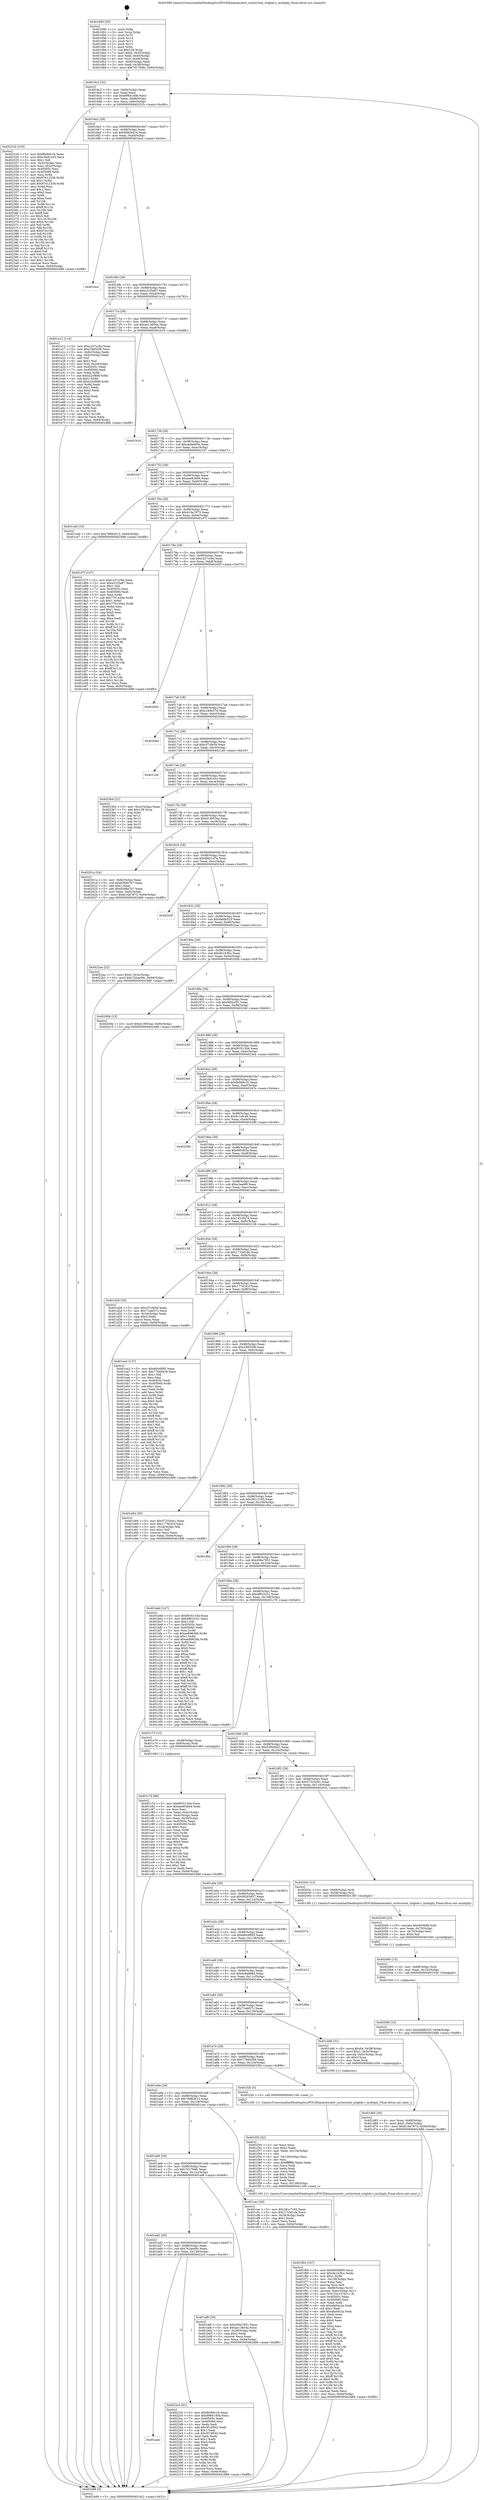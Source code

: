 digraph "0x401690" {
  label = "0x401690 (/mnt/c/Users/mathe/Desktop/tcc/POCII/binaries/extr_curlsrctool_urlglob.c_multiply_Final-ollvm.out::main(0))"
  labelloc = "t"
  node[shape=record]

  Entry [label="",width=0.3,height=0.3,shape=circle,fillcolor=black,style=filled]
  "0x4016c2" [label="{
     0x4016c2 [32]\l
     | [instrs]\l
     &nbsp;&nbsp;0x4016c2 \<+6\>: mov -0x94(%rbp),%eax\l
     &nbsp;&nbsp;0x4016c8 \<+2\>: mov %eax,%ecx\l
     &nbsp;&nbsp;0x4016ca \<+6\>: sub $0x8984140b,%ecx\l
     &nbsp;&nbsp;0x4016d0 \<+6\>: mov %eax,-0x98(%rbp)\l
     &nbsp;&nbsp;0x4016d6 \<+6\>: mov %ecx,-0x9c(%rbp)\l
     &nbsp;&nbsp;0x4016dc \<+6\>: je 000000000040231b \<main+0xc8b\>\l
  }"]
  "0x40231b" [label="{
     0x40231b [153]\l
     | [instrs]\l
     &nbsp;&nbsp;0x40231b \<+5\>: mov $0xfb069c16,%eax\l
     &nbsp;&nbsp;0x402320 \<+5\>: mov $0xc5b91e33,%ecx\l
     &nbsp;&nbsp;0x402325 \<+2\>: mov $0x1,%dl\l
     &nbsp;&nbsp;0x402327 \<+3\>: mov -0x3c(%rbp),%esi\l
     &nbsp;&nbsp;0x40232a \<+3\>: mov %esi,-0x2c(%rbp)\l
     &nbsp;&nbsp;0x40232d \<+7\>: mov 0x40505c,%esi\l
     &nbsp;&nbsp;0x402334 \<+7\>: mov 0x405060,%edi\l
     &nbsp;&nbsp;0x40233b \<+3\>: mov %esi,%r8d\l
     &nbsp;&nbsp;0x40233e \<+7\>: sub $0x97412338,%r8d\l
     &nbsp;&nbsp;0x402345 \<+4\>: sub $0x1,%r8d\l
     &nbsp;&nbsp;0x402349 \<+7\>: add $0x97412338,%r8d\l
     &nbsp;&nbsp;0x402350 \<+4\>: imul %r8d,%esi\l
     &nbsp;&nbsp;0x402354 \<+3\>: and $0x1,%esi\l
     &nbsp;&nbsp;0x402357 \<+3\>: cmp $0x0,%esi\l
     &nbsp;&nbsp;0x40235a \<+4\>: sete %r9b\l
     &nbsp;&nbsp;0x40235e \<+3\>: cmp $0xa,%edi\l
     &nbsp;&nbsp;0x402361 \<+4\>: setl %r10b\l
     &nbsp;&nbsp;0x402365 \<+3\>: mov %r9b,%r11b\l
     &nbsp;&nbsp;0x402368 \<+4\>: xor $0xff,%r11b\l
     &nbsp;&nbsp;0x40236c \<+3\>: mov %r10b,%bl\l
     &nbsp;&nbsp;0x40236f \<+3\>: xor $0xff,%bl\l
     &nbsp;&nbsp;0x402372 \<+3\>: xor $0x0,%dl\l
     &nbsp;&nbsp;0x402375 \<+3\>: mov %r11b,%r14b\l
     &nbsp;&nbsp;0x402378 \<+4\>: and $0x0,%r14b\l
     &nbsp;&nbsp;0x40237c \<+3\>: and %dl,%r9b\l
     &nbsp;&nbsp;0x40237f \<+3\>: mov %bl,%r15b\l
     &nbsp;&nbsp;0x402382 \<+4\>: and $0x0,%r15b\l
     &nbsp;&nbsp;0x402386 \<+3\>: and %dl,%r10b\l
     &nbsp;&nbsp;0x402389 \<+3\>: or %r9b,%r14b\l
     &nbsp;&nbsp;0x40238c \<+3\>: or %r10b,%r15b\l
     &nbsp;&nbsp;0x40238f \<+3\>: xor %r15b,%r14b\l
     &nbsp;&nbsp;0x402392 \<+3\>: or %bl,%r11b\l
     &nbsp;&nbsp;0x402395 \<+4\>: xor $0xff,%r11b\l
     &nbsp;&nbsp;0x402399 \<+3\>: or $0x0,%dl\l
     &nbsp;&nbsp;0x40239c \<+3\>: and %dl,%r11b\l
     &nbsp;&nbsp;0x40239f \<+3\>: or %r11b,%r14b\l
     &nbsp;&nbsp;0x4023a2 \<+4\>: test $0x1,%r14b\l
     &nbsp;&nbsp;0x4023a6 \<+3\>: cmovne %ecx,%eax\l
     &nbsp;&nbsp;0x4023a9 \<+6\>: mov %eax,-0x94(%rbp)\l
     &nbsp;&nbsp;0x4023af \<+5\>: jmp 0000000000402488 \<main+0xdf8\>\l
  }"]
  "0x4016e2" [label="{
     0x4016e2 [28]\l
     | [instrs]\l
     &nbsp;&nbsp;0x4016e2 \<+5\>: jmp 00000000004016e7 \<main+0x57\>\l
     &nbsp;&nbsp;0x4016e7 \<+6\>: mov -0x98(%rbp),%eax\l
     &nbsp;&nbsp;0x4016ed \<+5\>: sub $0x9d92ed14,%eax\l
     &nbsp;&nbsp;0x4016f2 \<+6\>: mov %eax,-0xa0(%rbp)\l
     &nbsp;&nbsp;0x4016f8 \<+6\>: je 0000000000401bce \<main+0x53e\>\l
  }"]
  Exit [label="",width=0.3,height=0.3,shape=circle,fillcolor=black,style=filled,peripheries=2]
  "0x401bce" [label="{
     0x401bce\l
  }", style=dashed]
  "0x4016fe" [label="{
     0x4016fe [28]\l
     | [instrs]\l
     &nbsp;&nbsp;0x4016fe \<+5\>: jmp 0000000000401703 \<main+0x73\>\l
     &nbsp;&nbsp;0x401703 \<+6\>: mov -0x98(%rbp),%eax\l
     &nbsp;&nbsp;0x401709 \<+5\>: sub $0xa31f3a87,%eax\l
     &nbsp;&nbsp;0x40170e \<+6\>: mov %eax,-0xa4(%rbp)\l
     &nbsp;&nbsp;0x401714 \<+6\>: je 0000000000401e12 \<main+0x782\>\l
  }"]
  "0x401aee" [label="{
     0x401aee\l
  }", style=dashed]
  "0x401e12" [label="{
     0x401e12 [114]\l
     | [instrs]\l
     &nbsp;&nbsp;0x401e12 \<+5\>: mov $0xc227cc9a,%eax\l
     &nbsp;&nbsp;0x401e17 \<+5\>: mov $0x23bf32f6,%ecx\l
     &nbsp;&nbsp;0x401e1c \<+3\>: mov -0x6c(%rbp),%edx\l
     &nbsp;&nbsp;0x401e1f \<+3\>: cmp -0x5c(%rbp),%edx\l
     &nbsp;&nbsp;0x401e22 \<+4\>: setl %sil\l
     &nbsp;&nbsp;0x401e26 \<+4\>: and $0x1,%sil\l
     &nbsp;&nbsp;0x401e2a \<+4\>: mov %sil,-0x2d(%rbp)\l
     &nbsp;&nbsp;0x401e2e \<+7\>: mov 0x40505c,%edx\l
     &nbsp;&nbsp;0x401e35 \<+7\>: mov 0x405060,%edi\l
     &nbsp;&nbsp;0x401e3c \<+3\>: mov %edx,%r8d\l
     &nbsp;&nbsp;0x401e3f \<+7\>: sub $0xe22cf68f,%r8d\l
     &nbsp;&nbsp;0x401e46 \<+4\>: sub $0x1,%r8d\l
     &nbsp;&nbsp;0x401e4a \<+7\>: add $0xe22cf68f,%r8d\l
     &nbsp;&nbsp;0x401e51 \<+4\>: imul %r8d,%edx\l
     &nbsp;&nbsp;0x401e55 \<+3\>: and $0x1,%edx\l
     &nbsp;&nbsp;0x401e58 \<+3\>: cmp $0x0,%edx\l
     &nbsp;&nbsp;0x401e5b \<+4\>: sete %sil\l
     &nbsp;&nbsp;0x401e5f \<+3\>: cmp $0xa,%edi\l
     &nbsp;&nbsp;0x401e62 \<+4\>: setl %r9b\l
     &nbsp;&nbsp;0x401e66 \<+3\>: mov %sil,%r10b\l
     &nbsp;&nbsp;0x401e69 \<+3\>: and %r9b,%r10b\l
     &nbsp;&nbsp;0x401e6c \<+3\>: xor %r9b,%sil\l
     &nbsp;&nbsp;0x401e6f \<+3\>: or %sil,%r10b\l
     &nbsp;&nbsp;0x401e72 \<+4\>: test $0x1,%r10b\l
     &nbsp;&nbsp;0x401e76 \<+3\>: cmovne %ecx,%eax\l
     &nbsp;&nbsp;0x401e79 \<+6\>: mov %eax,-0x94(%rbp)\l
     &nbsp;&nbsp;0x401e7f \<+5\>: jmp 0000000000402488 \<main+0xdf8\>\l
  }"]
  "0x40171a" [label="{
     0x40171a [28]\l
     | [instrs]\l
     &nbsp;&nbsp;0x40171a \<+5\>: jmp 000000000040171f \<main+0x8f\>\l
     &nbsp;&nbsp;0x40171f \<+6\>: mov -0x98(%rbp),%eax\l
     &nbsp;&nbsp;0x401725 \<+5\>: sub $0xae13854a,%eax\l
     &nbsp;&nbsp;0x40172a \<+6\>: mov %eax,-0xa8(%rbp)\l
     &nbsp;&nbsp;0x401730 \<+6\>: je 0000000000401b16 \<main+0x486\>\l
  }"]
  "0x4022c0" [label="{
     0x4022c0 [91]\l
     | [instrs]\l
     &nbsp;&nbsp;0x4022c0 \<+5\>: mov $0xfb069c16,%eax\l
     &nbsp;&nbsp;0x4022c5 \<+5\>: mov $0x8984140b,%ecx\l
     &nbsp;&nbsp;0x4022ca \<+7\>: mov 0x40505c,%edx\l
     &nbsp;&nbsp;0x4022d1 \<+7\>: mov 0x405060,%esi\l
     &nbsp;&nbsp;0x4022d8 \<+2\>: mov %edx,%edi\l
     &nbsp;&nbsp;0x4022da \<+6\>: add $0x3f14f542,%edi\l
     &nbsp;&nbsp;0x4022e0 \<+3\>: sub $0x1,%edi\l
     &nbsp;&nbsp;0x4022e3 \<+6\>: sub $0x3f14f542,%edi\l
     &nbsp;&nbsp;0x4022e9 \<+3\>: imul %edi,%edx\l
     &nbsp;&nbsp;0x4022ec \<+3\>: and $0x1,%edx\l
     &nbsp;&nbsp;0x4022ef \<+3\>: cmp $0x0,%edx\l
     &nbsp;&nbsp;0x4022f2 \<+4\>: sete %r8b\l
     &nbsp;&nbsp;0x4022f6 \<+3\>: cmp $0xa,%esi\l
     &nbsp;&nbsp;0x4022f9 \<+4\>: setl %r9b\l
     &nbsp;&nbsp;0x4022fd \<+3\>: mov %r8b,%r10b\l
     &nbsp;&nbsp;0x402300 \<+3\>: and %r9b,%r10b\l
     &nbsp;&nbsp;0x402303 \<+3\>: xor %r9b,%r8b\l
     &nbsp;&nbsp;0x402306 \<+3\>: or %r8b,%r10b\l
     &nbsp;&nbsp;0x402309 \<+4\>: test $0x1,%r10b\l
     &nbsp;&nbsp;0x40230d \<+3\>: cmovne %ecx,%eax\l
     &nbsp;&nbsp;0x402310 \<+6\>: mov %eax,-0x94(%rbp)\l
     &nbsp;&nbsp;0x402316 \<+5\>: jmp 0000000000402488 \<main+0xdf8\>\l
  }"]
  "0x401b16" [label="{
     0x401b16\l
  }", style=dashed]
  "0x401736" [label="{
     0x401736 [28]\l
     | [instrs]\l
     &nbsp;&nbsp;0x401736 \<+5\>: jmp 000000000040173b \<main+0xab\>\l
     &nbsp;&nbsp;0x40173b \<+6\>: mov -0x98(%rbp),%eax\l
     &nbsp;&nbsp;0x401741 \<+5\>: sub $0xae4ee95e,%eax\l
     &nbsp;&nbsp;0x401746 \<+6\>: mov %eax,-0xac(%rbp)\l
     &nbsp;&nbsp;0x40174c \<+6\>: je 00000000004021b7 \<main+0xb27\>\l
  }"]
  "0x40206f" [label="{
     0x40206f [15]\l
     | [instrs]\l
     &nbsp;&nbsp;0x40206f \<+10\>: movl $0xdafdb525,-0x94(%rbp)\l
     &nbsp;&nbsp;0x402079 \<+5\>: jmp 0000000000402488 \<main+0xdf8\>\l
  }"]
  "0x4021b7" [label="{
     0x4021b7\l
  }", style=dashed]
  "0x401752" [label="{
     0x401752 [28]\l
     | [instrs]\l
     &nbsp;&nbsp;0x401752 \<+5\>: jmp 0000000000401757 \<main+0xc7\>\l
     &nbsp;&nbsp;0x401757 \<+6\>: mov -0x98(%rbp),%eax\l
     &nbsp;&nbsp;0x40175d \<+5\>: sub $0xaee63b94,%eax\l
     &nbsp;&nbsp;0x401762 \<+6\>: mov %eax,-0xb0(%rbp)\l
     &nbsp;&nbsp;0x401768 \<+6\>: je 0000000000401cdd \<main+0x64d\>\l
  }"]
  "0x402060" [label="{
     0x402060 [15]\l
     | [instrs]\l
     &nbsp;&nbsp;0x402060 \<+4\>: mov -0x68(%rbp),%rdi\l
     &nbsp;&nbsp;0x402064 \<+6\>: mov %eax,-0x13c(%rbp)\l
     &nbsp;&nbsp;0x40206a \<+5\>: call 0000000000401030 \<free@plt\>\l
     | [calls]\l
     &nbsp;&nbsp;0x401030 \{1\} (unknown)\l
  }"]
  "0x401cdd" [label="{
     0x401cdd [15]\l
     | [instrs]\l
     &nbsp;&nbsp;0x401cdd \<+10\>: movl $0x78982613,-0x94(%rbp)\l
     &nbsp;&nbsp;0x401ce7 \<+5\>: jmp 0000000000402488 \<main+0xdf8\>\l
  }"]
  "0x40176e" [label="{
     0x40176e [28]\l
     | [instrs]\l
     &nbsp;&nbsp;0x40176e \<+5\>: jmp 0000000000401773 \<main+0xe3\>\l
     &nbsp;&nbsp;0x401773 \<+6\>: mov -0x98(%rbp),%eax\l
     &nbsp;&nbsp;0x401779 \<+5\>: sub $0xb16a7873,%eax\l
     &nbsp;&nbsp;0x40177e \<+6\>: mov %eax,-0xb4(%rbp)\l
     &nbsp;&nbsp;0x401784 \<+6\>: je 0000000000401d7f \<main+0x6ef\>\l
  }"]
  "0x402049" [label="{
     0x402049 [23]\l
     | [instrs]\l
     &nbsp;&nbsp;0x402049 \<+10\>: movabs $0x4030d6,%rdi\l
     &nbsp;&nbsp;0x402053 \<+3\>: mov %eax,-0x70(%rbp)\l
     &nbsp;&nbsp;0x402056 \<+3\>: mov -0x70(%rbp),%esi\l
     &nbsp;&nbsp;0x402059 \<+2\>: mov $0x0,%al\l
     &nbsp;&nbsp;0x40205b \<+5\>: call 0000000000401040 \<printf@plt\>\l
     | [calls]\l
     &nbsp;&nbsp;0x401040 \{1\} (unknown)\l
  }"]
  "0x401d7f" [label="{
     0x401d7f [147]\l
     | [instrs]\l
     &nbsp;&nbsp;0x401d7f \<+5\>: mov $0xc227cc9a,%eax\l
     &nbsp;&nbsp;0x401d84 \<+5\>: mov $0xa31f3a87,%ecx\l
     &nbsp;&nbsp;0x401d89 \<+2\>: mov $0x1,%dl\l
     &nbsp;&nbsp;0x401d8b \<+7\>: mov 0x40505c,%esi\l
     &nbsp;&nbsp;0x401d92 \<+7\>: mov 0x405060,%edi\l
     &nbsp;&nbsp;0x401d99 \<+3\>: mov %esi,%r8d\l
     &nbsp;&nbsp;0x401d9c \<+7\>: sub $0x770143e4,%r8d\l
     &nbsp;&nbsp;0x401da3 \<+4\>: sub $0x1,%r8d\l
     &nbsp;&nbsp;0x401da7 \<+7\>: add $0x770143e4,%r8d\l
     &nbsp;&nbsp;0x401dae \<+4\>: imul %r8d,%esi\l
     &nbsp;&nbsp;0x401db2 \<+3\>: and $0x1,%esi\l
     &nbsp;&nbsp;0x401db5 \<+3\>: cmp $0x0,%esi\l
     &nbsp;&nbsp;0x401db8 \<+4\>: sete %r9b\l
     &nbsp;&nbsp;0x401dbc \<+3\>: cmp $0xa,%edi\l
     &nbsp;&nbsp;0x401dbf \<+4\>: setl %r10b\l
     &nbsp;&nbsp;0x401dc3 \<+3\>: mov %r9b,%r11b\l
     &nbsp;&nbsp;0x401dc6 \<+4\>: xor $0xff,%r11b\l
     &nbsp;&nbsp;0x401dca \<+3\>: mov %r10b,%bl\l
     &nbsp;&nbsp;0x401dcd \<+3\>: xor $0xff,%bl\l
     &nbsp;&nbsp;0x401dd0 \<+3\>: xor $0x0,%dl\l
     &nbsp;&nbsp;0x401dd3 \<+3\>: mov %r11b,%r14b\l
     &nbsp;&nbsp;0x401dd6 \<+4\>: and $0x0,%r14b\l
     &nbsp;&nbsp;0x401dda \<+3\>: and %dl,%r9b\l
     &nbsp;&nbsp;0x401ddd \<+3\>: mov %bl,%r15b\l
     &nbsp;&nbsp;0x401de0 \<+4\>: and $0x0,%r15b\l
     &nbsp;&nbsp;0x401de4 \<+3\>: and %dl,%r10b\l
     &nbsp;&nbsp;0x401de7 \<+3\>: or %r9b,%r14b\l
     &nbsp;&nbsp;0x401dea \<+3\>: or %r10b,%r15b\l
     &nbsp;&nbsp;0x401ded \<+3\>: xor %r15b,%r14b\l
     &nbsp;&nbsp;0x401df0 \<+3\>: or %bl,%r11b\l
     &nbsp;&nbsp;0x401df3 \<+4\>: xor $0xff,%r11b\l
     &nbsp;&nbsp;0x401df7 \<+3\>: or $0x0,%dl\l
     &nbsp;&nbsp;0x401dfa \<+3\>: and %dl,%r11b\l
     &nbsp;&nbsp;0x401dfd \<+3\>: or %r11b,%r14b\l
     &nbsp;&nbsp;0x401e00 \<+4\>: test $0x1,%r14b\l
     &nbsp;&nbsp;0x401e04 \<+3\>: cmovne %ecx,%eax\l
     &nbsp;&nbsp;0x401e07 \<+6\>: mov %eax,-0x94(%rbp)\l
     &nbsp;&nbsp;0x401e0d \<+5\>: jmp 0000000000402488 \<main+0xdf8\>\l
  }"]
  "0x40178a" [label="{
     0x40178a [28]\l
     | [instrs]\l
     &nbsp;&nbsp;0x40178a \<+5\>: jmp 000000000040178f \<main+0xff\>\l
     &nbsp;&nbsp;0x40178f \<+6\>: mov -0x98(%rbp),%eax\l
     &nbsp;&nbsp;0x401795 \<+5\>: sub $0xc227cc9a,%eax\l
     &nbsp;&nbsp;0x40179a \<+6\>: mov %eax,-0xb8(%rbp)\l
     &nbsp;&nbsp;0x4017a0 \<+6\>: je 0000000000402403 \<main+0xd73\>\l
  }"]
  "0x401f64" [label="{
     0x401f64 [167]\l
     | [instrs]\l
     &nbsp;&nbsp;0x401f64 \<+5\>: mov $0x6604f0f3,%ecx\l
     &nbsp;&nbsp;0x401f69 \<+5\>: mov $0xdb143fcc,%edx\l
     &nbsp;&nbsp;0x401f6e \<+3\>: mov $0x1,%r8b\l
     &nbsp;&nbsp;0x401f71 \<+6\>: mov -0x138(%rbp),%esi\l
     &nbsp;&nbsp;0x401f77 \<+3\>: imul %eax,%esi\l
     &nbsp;&nbsp;0x401f7a \<+3\>: movslq %esi,%r9\l
     &nbsp;&nbsp;0x401f7d \<+4\>: mov -0x68(%rbp),%r10\l
     &nbsp;&nbsp;0x401f81 \<+4\>: movslq -0x6c(%rbp),%r11\l
     &nbsp;&nbsp;0x401f85 \<+4\>: mov %r9,(%r10,%r11,8)\l
     &nbsp;&nbsp;0x401f89 \<+7\>: mov 0x40505c,%eax\l
     &nbsp;&nbsp;0x401f90 \<+7\>: mov 0x405060,%esi\l
     &nbsp;&nbsp;0x401f97 \<+2\>: mov %eax,%edi\l
     &nbsp;&nbsp;0x401f99 \<+6\>: sub $0xafa04c2a,%edi\l
     &nbsp;&nbsp;0x401f9f \<+3\>: sub $0x1,%edi\l
     &nbsp;&nbsp;0x401fa2 \<+6\>: add $0xafa04c2a,%edi\l
     &nbsp;&nbsp;0x401fa8 \<+3\>: imul %edi,%eax\l
     &nbsp;&nbsp;0x401fab \<+3\>: and $0x1,%eax\l
     &nbsp;&nbsp;0x401fae \<+3\>: cmp $0x0,%eax\l
     &nbsp;&nbsp;0x401fb1 \<+3\>: sete %bl\l
     &nbsp;&nbsp;0x401fb4 \<+3\>: cmp $0xa,%esi\l
     &nbsp;&nbsp;0x401fb7 \<+4\>: setl %r14b\l
     &nbsp;&nbsp;0x401fbb \<+3\>: mov %bl,%r15b\l
     &nbsp;&nbsp;0x401fbe \<+4\>: xor $0xff,%r15b\l
     &nbsp;&nbsp;0x401fc2 \<+3\>: mov %r14b,%r12b\l
     &nbsp;&nbsp;0x401fc5 \<+4\>: xor $0xff,%r12b\l
     &nbsp;&nbsp;0x401fc9 \<+4\>: xor $0x0,%r8b\l
     &nbsp;&nbsp;0x401fcd \<+3\>: mov %r15b,%r13b\l
     &nbsp;&nbsp;0x401fd0 \<+4\>: and $0x0,%r13b\l
     &nbsp;&nbsp;0x401fd4 \<+3\>: and %r8b,%bl\l
     &nbsp;&nbsp;0x401fd7 \<+3\>: mov %r12b,%al\l
     &nbsp;&nbsp;0x401fda \<+2\>: and $0x0,%al\l
     &nbsp;&nbsp;0x401fdc \<+3\>: and %r8b,%r14b\l
     &nbsp;&nbsp;0x401fdf \<+3\>: or %bl,%r13b\l
     &nbsp;&nbsp;0x401fe2 \<+3\>: or %r14b,%al\l
     &nbsp;&nbsp;0x401fe5 \<+3\>: xor %al,%r13b\l
     &nbsp;&nbsp;0x401fe8 \<+3\>: or %r12b,%r15b\l
     &nbsp;&nbsp;0x401feb \<+4\>: xor $0xff,%r15b\l
     &nbsp;&nbsp;0x401fef \<+4\>: or $0x0,%r8b\l
     &nbsp;&nbsp;0x401ff3 \<+3\>: and %r8b,%r15b\l
     &nbsp;&nbsp;0x401ff6 \<+3\>: or %r15b,%r13b\l
     &nbsp;&nbsp;0x401ff9 \<+4\>: test $0x1,%r13b\l
     &nbsp;&nbsp;0x401ffd \<+3\>: cmovne %edx,%ecx\l
     &nbsp;&nbsp;0x402000 \<+6\>: mov %ecx,-0x94(%rbp)\l
     &nbsp;&nbsp;0x402006 \<+5\>: jmp 0000000000402488 \<main+0xdf8\>\l
  }"]
  "0x402403" [label="{
     0x402403\l
  }", style=dashed]
  "0x4017a6" [label="{
     0x4017a6 [28]\l
     | [instrs]\l
     &nbsp;&nbsp;0x4017a6 \<+5\>: jmp 00000000004017ab \<main+0x11b\>\l
     &nbsp;&nbsp;0x4017ab \<+6\>: mov -0x98(%rbp),%eax\l
     &nbsp;&nbsp;0x4017b1 \<+5\>: sub $0xc249a57d,%eax\l
     &nbsp;&nbsp;0x4017b6 \<+6\>: mov %eax,-0xbc(%rbp)\l
     &nbsp;&nbsp;0x4017bc \<+6\>: je 00000000004020bd \<main+0xa2d\>\l
  }"]
  "0x401f30" [label="{
     0x401f30 [52]\l
     | [instrs]\l
     &nbsp;&nbsp;0x401f30 \<+2\>: xor %ecx,%ecx\l
     &nbsp;&nbsp;0x401f32 \<+5\>: mov $0x2,%edx\l
     &nbsp;&nbsp;0x401f37 \<+6\>: mov %edx,-0x134(%rbp)\l
     &nbsp;&nbsp;0x401f3d \<+1\>: cltd\l
     &nbsp;&nbsp;0x401f3e \<+6\>: mov -0x134(%rbp),%esi\l
     &nbsp;&nbsp;0x401f44 \<+2\>: idiv %esi\l
     &nbsp;&nbsp;0x401f46 \<+6\>: imul $0xfffffffe,%edx,%edx\l
     &nbsp;&nbsp;0x401f4c \<+2\>: mov %ecx,%edi\l
     &nbsp;&nbsp;0x401f4e \<+2\>: sub %edx,%edi\l
     &nbsp;&nbsp;0x401f50 \<+2\>: mov %ecx,%edx\l
     &nbsp;&nbsp;0x401f52 \<+3\>: sub $0x1,%edx\l
     &nbsp;&nbsp;0x401f55 \<+2\>: add %edx,%edi\l
     &nbsp;&nbsp;0x401f57 \<+2\>: sub %edi,%ecx\l
     &nbsp;&nbsp;0x401f59 \<+6\>: mov %ecx,-0x138(%rbp)\l
     &nbsp;&nbsp;0x401f5f \<+5\>: call 0000000000401160 \<next_i\>\l
     | [calls]\l
     &nbsp;&nbsp;0x401160 \{1\} (/mnt/c/Users/mathe/Desktop/tcc/POCII/binaries/extr_curlsrctool_urlglob.c_multiply_Final-ollvm.out::next_i)\l
  }"]
  "0x4020bd" [label="{
     0x4020bd\l
  }", style=dashed]
  "0x4017c2" [label="{
     0x4017c2 [28]\l
     | [instrs]\l
     &nbsp;&nbsp;0x4017c2 \<+5\>: jmp 00000000004017c7 \<main+0x137\>\l
     &nbsp;&nbsp;0x4017c7 \<+6\>: mov -0x98(%rbp),%eax\l
     &nbsp;&nbsp;0x4017cd \<+5\>: sub $0xc57cfe59,%eax\l
     &nbsp;&nbsp;0x4017d2 \<+6\>: mov %eax,-0xc0(%rbp)\l
     &nbsp;&nbsp;0x4017d8 \<+6\>: je 00000000004021a8 \<main+0xb18\>\l
  }"]
  "0x401d65" [label="{
     0x401d65 [26]\l
     | [instrs]\l
     &nbsp;&nbsp;0x401d65 \<+4\>: mov %rax,-0x68(%rbp)\l
     &nbsp;&nbsp;0x401d69 \<+7\>: movl $0x0,-0x6c(%rbp)\l
     &nbsp;&nbsp;0x401d70 \<+10\>: movl $0xb16a7873,-0x94(%rbp)\l
     &nbsp;&nbsp;0x401d7a \<+5\>: jmp 0000000000402488 \<main+0xdf8\>\l
  }"]
  "0x4021a8" [label="{
     0x4021a8\l
  }", style=dashed]
  "0x4017de" [label="{
     0x4017de [28]\l
     | [instrs]\l
     &nbsp;&nbsp;0x4017de \<+5\>: jmp 00000000004017e3 \<main+0x153\>\l
     &nbsp;&nbsp;0x4017e3 \<+6\>: mov -0x98(%rbp),%eax\l
     &nbsp;&nbsp;0x4017e9 \<+5\>: sub $0xc5b91e33,%eax\l
     &nbsp;&nbsp;0x4017ee \<+6\>: mov %eax,-0xc4(%rbp)\l
     &nbsp;&nbsp;0x4017f4 \<+6\>: je 00000000004023b4 \<main+0xd24\>\l
  }"]
  "0x401c7d" [label="{
     0x401c7d [96]\l
     | [instrs]\l
     &nbsp;&nbsp;0x401c7d \<+5\>: mov $0xf6351344,%ecx\l
     &nbsp;&nbsp;0x401c82 \<+5\>: mov $0xaee63b94,%edx\l
     &nbsp;&nbsp;0x401c87 \<+2\>: xor %esi,%esi\l
     &nbsp;&nbsp;0x401c89 \<+3\>: mov %eax,-0x4c(%rbp)\l
     &nbsp;&nbsp;0x401c8c \<+3\>: mov -0x4c(%rbp),%eax\l
     &nbsp;&nbsp;0x401c8f \<+3\>: mov %eax,-0x34(%rbp)\l
     &nbsp;&nbsp;0x401c92 \<+7\>: mov 0x40505c,%eax\l
     &nbsp;&nbsp;0x401c99 \<+8\>: mov 0x405060,%r8d\l
     &nbsp;&nbsp;0x401ca1 \<+3\>: sub $0x1,%esi\l
     &nbsp;&nbsp;0x401ca4 \<+3\>: mov %eax,%r9d\l
     &nbsp;&nbsp;0x401ca7 \<+3\>: add %esi,%r9d\l
     &nbsp;&nbsp;0x401caa \<+4\>: imul %r9d,%eax\l
     &nbsp;&nbsp;0x401cae \<+3\>: and $0x1,%eax\l
     &nbsp;&nbsp;0x401cb1 \<+3\>: cmp $0x0,%eax\l
     &nbsp;&nbsp;0x401cb4 \<+4\>: sete %r10b\l
     &nbsp;&nbsp;0x401cb8 \<+4\>: cmp $0xa,%r8d\l
     &nbsp;&nbsp;0x401cbc \<+4\>: setl %r11b\l
     &nbsp;&nbsp;0x401cc0 \<+3\>: mov %r10b,%bl\l
     &nbsp;&nbsp;0x401cc3 \<+3\>: and %r11b,%bl\l
     &nbsp;&nbsp;0x401cc6 \<+3\>: xor %r11b,%r10b\l
     &nbsp;&nbsp;0x401cc9 \<+3\>: or %r10b,%bl\l
     &nbsp;&nbsp;0x401ccc \<+3\>: test $0x1,%bl\l
     &nbsp;&nbsp;0x401ccf \<+3\>: cmovne %edx,%ecx\l
     &nbsp;&nbsp;0x401cd2 \<+6\>: mov %ecx,-0x94(%rbp)\l
     &nbsp;&nbsp;0x401cd8 \<+5\>: jmp 0000000000402488 \<main+0xdf8\>\l
  }"]
  "0x4023b4" [label="{
     0x4023b4 [21]\l
     | [instrs]\l
     &nbsp;&nbsp;0x4023b4 \<+3\>: mov -0x2c(%rbp),%eax\l
     &nbsp;&nbsp;0x4023b7 \<+7\>: add $0x128,%rsp\l
     &nbsp;&nbsp;0x4023be \<+1\>: pop %rbx\l
     &nbsp;&nbsp;0x4023bf \<+2\>: pop %r12\l
     &nbsp;&nbsp;0x4023c1 \<+2\>: pop %r13\l
     &nbsp;&nbsp;0x4023c3 \<+2\>: pop %r14\l
     &nbsp;&nbsp;0x4023c5 \<+2\>: pop %r15\l
     &nbsp;&nbsp;0x4023c7 \<+1\>: pop %rbp\l
     &nbsp;&nbsp;0x4023c8 \<+1\>: ret\l
  }"]
  "0x4017fa" [label="{
     0x4017fa [28]\l
     | [instrs]\l
     &nbsp;&nbsp;0x4017fa \<+5\>: jmp 00000000004017ff \<main+0x16f\>\l
     &nbsp;&nbsp;0x4017ff \<+6\>: mov -0x98(%rbp),%eax\l
     &nbsp;&nbsp;0x401805 \<+5\>: sub $0xd13953ae,%eax\l
     &nbsp;&nbsp;0x40180a \<+6\>: mov %eax,-0xc8(%rbp)\l
     &nbsp;&nbsp;0x401810 \<+6\>: je 000000000040201a \<main+0x98a\>\l
  }"]
  "0x401690" [label="{
     0x401690 [50]\l
     | [instrs]\l
     &nbsp;&nbsp;0x401690 \<+1\>: push %rbp\l
     &nbsp;&nbsp;0x401691 \<+3\>: mov %rsp,%rbp\l
     &nbsp;&nbsp;0x401694 \<+2\>: push %r15\l
     &nbsp;&nbsp;0x401696 \<+2\>: push %r14\l
     &nbsp;&nbsp;0x401698 \<+2\>: push %r13\l
     &nbsp;&nbsp;0x40169a \<+2\>: push %r12\l
     &nbsp;&nbsp;0x40169c \<+1\>: push %rbx\l
     &nbsp;&nbsp;0x40169d \<+7\>: sub $0x128,%rsp\l
     &nbsp;&nbsp;0x4016a4 \<+7\>: movl $0x0,-0x3c(%rbp)\l
     &nbsp;&nbsp;0x4016ab \<+3\>: mov %edi,-0x40(%rbp)\l
     &nbsp;&nbsp;0x4016ae \<+4\>: mov %rsi,-0x48(%rbp)\l
     &nbsp;&nbsp;0x4016b2 \<+3\>: mov -0x40(%rbp),%edi\l
     &nbsp;&nbsp;0x4016b5 \<+3\>: mov %edi,-0x38(%rbp)\l
     &nbsp;&nbsp;0x4016b8 \<+10\>: movl $0x7d1764fc,-0x94(%rbp)\l
  }"]
  "0x40201a" [label="{
     0x40201a [34]\l
     | [instrs]\l
     &nbsp;&nbsp;0x40201a \<+3\>: mov -0x6c(%rbp),%eax\l
     &nbsp;&nbsp;0x40201d \<+5\>: sub $0x8288a7b7,%eax\l
     &nbsp;&nbsp;0x402022 \<+3\>: add $0x1,%eax\l
     &nbsp;&nbsp;0x402025 \<+5\>: add $0x8288a7b7,%eax\l
     &nbsp;&nbsp;0x40202a \<+3\>: mov %eax,-0x6c(%rbp)\l
     &nbsp;&nbsp;0x40202d \<+10\>: movl $0xb16a7873,-0x94(%rbp)\l
     &nbsp;&nbsp;0x402037 \<+5\>: jmp 0000000000402488 \<main+0xdf8\>\l
  }"]
  "0x401816" [label="{
     0x401816 [28]\l
     | [instrs]\l
     &nbsp;&nbsp;0x401816 \<+5\>: jmp 000000000040181b \<main+0x18b\>\l
     &nbsp;&nbsp;0x40181b \<+6\>: mov -0x98(%rbp),%eax\l
     &nbsp;&nbsp;0x401821 \<+5\>: sub $0xd8dc1d7e,%eax\l
     &nbsp;&nbsp;0x401826 \<+6\>: mov %eax,-0xcc(%rbp)\l
     &nbsp;&nbsp;0x40182c \<+6\>: je 00000000004023c9 \<main+0xd39\>\l
  }"]
  "0x402488" [label="{
     0x402488 [5]\l
     | [instrs]\l
     &nbsp;&nbsp;0x402488 \<+5\>: jmp 00000000004016c2 \<main+0x32\>\l
  }"]
  "0x4023c9" [label="{
     0x4023c9\l
  }", style=dashed]
  "0x401832" [label="{
     0x401832 [28]\l
     | [instrs]\l
     &nbsp;&nbsp;0x401832 \<+5\>: jmp 0000000000401837 \<main+0x1a7\>\l
     &nbsp;&nbsp;0x401837 \<+6\>: mov -0x98(%rbp),%eax\l
     &nbsp;&nbsp;0x40183d \<+5\>: sub $0xdafdb525,%eax\l
     &nbsp;&nbsp;0x401842 \<+6\>: mov %eax,-0xd0(%rbp)\l
     &nbsp;&nbsp;0x401848 \<+6\>: je 00000000004022aa \<main+0xc1a\>\l
  }"]
  "0x401ad2" [label="{
     0x401ad2 [28]\l
     | [instrs]\l
     &nbsp;&nbsp;0x401ad2 \<+5\>: jmp 0000000000401ad7 \<main+0x447\>\l
     &nbsp;&nbsp;0x401ad7 \<+6\>: mov -0x98(%rbp),%eax\l
     &nbsp;&nbsp;0x401add \<+5\>: sub $0x7e2ae49c,%eax\l
     &nbsp;&nbsp;0x401ae2 \<+6\>: mov %eax,-0x130(%rbp)\l
     &nbsp;&nbsp;0x401ae8 \<+6\>: je 00000000004022c0 \<main+0xc30\>\l
  }"]
  "0x4022aa" [label="{
     0x4022aa [22]\l
     | [instrs]\l
     &nbsp;&nbsp;0x4022aa \<+7\>: movl $0x0,-0x3c(%rbp)\l
     &nbsp;&nbsp;0x4022b1 \<+10\>: movl $0x7e2ae49c,-0x94(%rbp)\l
     &nbsp;&nbsp;0x4022bb \<+5\>: jmp 0000000000402488 \<main+0xdf8\>\l
  }"]
  "0x40184e" [label="{
     0x40184e [28]\l
     | [instrs]\l
     &nbsp;&nbsp;0x40184e \<+5\>: jmp 0000000000401853 \<main+0x1c3\>\l
     &nbsp;&nbsp;0x401853 \<+6\>: mov -0x98(%rbp),%eax\l
     &nbsp;&nbsp;0x401859 \<+5\>: sub $0xdb143fcc,%eax\l
     &nbsp;&nbsp;0x40185e \<+6\>: mov %eax,-0xd4(%rbp)\l
     &nbsp;&nbsp;0x401864 \<+6\>: je 000000000040200b \<main+0x97b\>\l
  }"]
  "0x401af8" [label="{
     0x401af8 [30]\l
     | [instrs]\l
     &nbsp;&nbsp;0x401af8 \<+5\>: mov $0x456a7951,%eax\l
     &nbsp;&nbsp;0x401afd \<+5\>: mov $0xae13854a,%ecx\l
     &nbsp;&nbsp;0x401b02 \<+3\>: mov -0x38(%rbp),%edx\l
     &nbsp;&nbsp;0x401b05 \<+3\>: cmp $0x2,%edx\l
     &nbsp;&nbsp;0x401b08 \<+3\>: cmovne %ecx,%eax\l
     &nbsp;&nbsp;0x401b0b \<+6\>: mov %eax,-0x94(%rbp)\l
     &nbsp;&nbsp;0x401b11 \<+5\>: jmp 0000000000402488 \<main+0xdf8\>\l
  }"]
  "0x40200b" [label="{
     0x40200b [15]\l
     | [instrs]\l
     &nbsp;&nbsp;0x40200b \<+10\>: movl $0xd13953ae,-0x94(%rbp)\l
     &nbsp;&nbsp;0x402015 \<+5\>: jmp 0000000000402488 \<main+0xdf8\>\l
  }"]
  "0x40186a" [label="{
     0x40186a [28]\l
     | [instrs]\l
     &nbsp;&nbsp;0x40186a \<+5\>: jmp 000000000040186f \<main+0x1df\>\l
     &nbsp;&nbsp;0x40186f \<+6\>: mov -0x98(%rbp),%eax\l
     &nbsp;&nbsp;0x401875 \<+5\>: sub $0xf492cf31,%eax\l
     &nbsp;&nbsp;0x40187a \<+6\>: mov %eax,-0xd8(%rbp)\l
     &nbsp;&nbsp;0x401880 \<+6\>: je 0000000000402240 \<main+0xbb0\>\l
  }"]
  "0x401ab6" [label="{
     0x401ab6 [28]\l
     | [instrs]\l
     &nbsp;&nbsp;0x401ab6 \<+5\>: jmp 0000000000401abb \<main+0x42b\>\l
     &nbsp;&nbsp;0x401abb \<+6\>: mov -0x98(%rbp),%eax\l
     &nbsp;&nbsp;0x401ac1 \<+5\>: sub $0x7d1764fc,%eax\l
     &nbsp;&nbsp;0x401ac6 \<+6\>: mov %eax,-0x12c(%rbp)\l
     &nbsp;&nbsp;0x401acc \<+6\>: je 0000000000401af8 \<main+0x468\>\l
  }"]
  "0x402240" [label="{
     0x402240\l
  }", style=dashed]
  "0x401886" [label="{
     0x401886 [28]\l
     | [instrs]\l
     &nbsp;&nbsp;0x401886 \<+5\>: jmp 000000000040188b \<main+0x1fb\>\l
     &nbsp;&nbsp;0x40188b \<+6\>: mov -0x98(%rbp),%eax\l
     &nbsp;&nbsp;0x401891 \<+5\>: sub $0xf6351344,%eax\l
     &nbsp;&nbsp;0x401896 \<+6\>: mov %eax,-0xdc(%rbp)\l
     &nbsp;&nbsp;0x40189c \<+6\>: je 00000000004023e4 \<main+0xd54\>\l
  }"]
  "0x401cec" [label="{
     0x401cec [30]\l
     | [instrs]\l
     &nbsp;&nbsp;0x401cec \<+5\>: mov $0x281c7c93,%eax\l
     &nbsp;&nbsp;0x401cf1 \<+5\>: mov $0x1733d1d4,%ecx\l
     &nbsp;&nbsp;0x401cf6 \<+3\>: mov -0x34(%rbp),%edx\l
     &nbsp;&nbsp;0x401cf9 \<+3\>: cmp $0x1,%edx\l
     &nbsp;&nbsp;0x401cfc \<+3\>: cmovl %ecx,%eax\l
     &nbsp;&nbsp;0x401cff \<+6\>: mov %eax,-0x94(%rbp)\l
     &nbsp;&nbsp;0x401d05 \<+5\>: jmp 0000000000402488 \<main+0xdf8\>\l
  }"]
  "0x4023e4" [label="{
     0x4023e4\l
  }", style=dashed]
  "0x4018a2" [label="{
     0x4018a2 [28]\l
     | [instrs]\l
     &nbsp;&nbsp;0x4018a2 \<+5\>: jmp 00000000004018a7 \<main+0x217\>\l
     &nbsp;&nbsp;0x4018a7 \<+6\>: mov -0x98(%rbp),%eax\l
     &nbsp;&nbsp;0x4018ad \<+5\>: sub $0xfb069c16,%eax\l
     &nbsp;&nbsp;0x4018b2 \<+6\>: mov %eax,-0xe0(%rbp)\l
     &nbsp;&nbsp;0x4018b8 \<+6\>: je 000000000040247e \<main+0xdee\>\l
  }"]
  "0x401a9a" [label="{
     0x401a9a [28]\l
     | [instrs]\l
     &nbsp;&nbsp;0x401a9a \<+5\>: jmp 0000000000401a9f \<main+0x40f\>\l
     &nbsp;&nbsp;0x401a9f \<+6\>: mov -0x98(%rbp),%eax\l
     &nbsp;&nbsp;0x401aa5 \<+5\>: sub $0x78982613,%eax\l
     &nbsp;&nbsp;0x401aaa \<+6\>: mov %eax,-0x128(%rbp)\l
     &nbsp;&nbsp;0x401ab0 \<+6\>: je 0000000000401cec \<main+0x65c\>\l
  }"]
  "0x40247e" [label="{
     0x40247e\l
  }", style=dashed]
  "0x4018be" [label="{
     0x4018be [28]\l
     | [instrs]\l
     &nbsp;&nbsp;0x4018be \<+5\>: jmp 00000000004018c3 \<main+0x233\>\l
     &nbsp;&nbsp;0x4018c3 \<+6\>: mov -0x98(%rbp),%eax\l
     &nbsp;&nbsp;0x4018c9 \<+5\>: sub $0xfc1c6c49,%eax\l
     &nbsp;&nbsp;0x4018ce \<+6\>: mov %eax,-0xe4(%rbp)\l
     &nbsp;&nbsp;0x4018d4 \<+6\>: je 000000000040229b \<main+0xc0b\>\l
  }"]
  "0x401f2b" [label="{
     0x401f2b [5]\l
     | [instrs]\l
     &nbsp;&nbsp;0x401f2b \<+5\>: call 0000000000401160 \<next_i\>\l
     | [calls]\l
     &nbsp;&nbsp;0x401160 \{1\} (/mnt/c/Users/mathe/Desktop/tcc/POCII/binaries/extr_curlsrctool_urlglob.c_multiply_Final-ollvm.out::next_i)\l
  }"]
  "0x40229b" [label="{
     0x40229b\l
  }", style=dashed]
  "0x4018da" [label="{
     0x4018da [28]\l
     | [instrs]\l
     &nbsp;&nbsp;0x4018da \<+5\>: jmp 00000000004018df \<main+0x24f\>\l
     &nbsp;&nbsp;0x4018df \<+6\>: mov -0x98(%rbp),%eax\l
     &nbsp;&nbsp;0x4018e5 \<+5\>: sub $0x660d03a,%eax\l
     &nbsp;&nbsp;0x4018ea \<+6\>: mov %eax,-0xe8(%rbp)\l
     &nbsp;&nbsp;0x4018f0 \<+6\>: je 00000000004020de \<main+0xa4e\>\l
  }"]
  "0x401a7e" [label="{
     0x401a7e [28]\l
     | [instrs]\l
     &nbsp;&nbsp;0x401a7e \<+5\>: jmp 0000000000401a83 \<main+0x3f3\>\l
     &nbsp;&nbsp;0x401a83 \<+6\>: mov -0x98(%rbp),%eax\l
     &nbsp;&nbsp;0x401a89 \<+5\>: sub $0x77845d39,%eax\l
     &nbsp;&nbsp;0x401a8e \<+6\>: mov %eax,-0x124(%rbp)\l
     &nbsp;&nbsp;0x401a94 \<+6\>: je 0000000000401f2b \<main+0x89b\>\l
  }"]
  "0x4020de" [label="{
     0x4020de\l
  }", style=dashed]
  "0x4018f6" [label="{
     0x4018f6 [28]\l
     | [instrs]\l
     &nbsp;&nbsp;0x4018f6 \<+5\>: jmp 00000000004018fb \<main+0x26b\>\l
     &nbsp;&nbsp;0x4018fb \<+6\>: mov -0x98(%rbp),%eax\l
     &nbsp;&nbsp;0x401901 \<+5\>: sub $0xe2ae6f6,%eax\l
     &nbsp;&nbsp;0x401906 \<+6\>: mov %eax,-0xec(%rbp)\l
     &nbsp;&nbsp;0x40190c \<+6\>: je 0000000000401b6c \<main+0x4dc\>\l
  }"]
  "0x401d46" [label="{
     0x401d46 [31]\l
     | [instrs]\l
     &nbsp;&nbsp;0x401d46 \<+8\>: movq $0x64,-0x58(%rbp)\l
     &nbsp;&nbsp;0x401d4e \<+7\>: movl $0x1,-0x5c(%rbp)\l
     &nbsp;&nbsp;0x401d55 \<+4\>: movslq -0x5c(%rbp),%rax\l
     &nbsp;&nbsp;0x401d59 \<+4\>: shl $0x3,%rax\l
     &nbsp;&nbsp;0x401d5d \<+3\>: mov %rax,%rdi\l
     &nbsp;&nbsp;0x401d60 \<+5\>: call 0000000000401050 \<malloc@plt\>\l
     | [calls]\l
     &nbsp;&nbsp;0x401050 \{1\} (unknown)\l
  }"]
  "0x401b6c" [label="{
     0x401b6c\l
  }", style=dashed]
  "0x401912" [label="{
     0x401912 [28]\l
     | [instrs]\l
     &nbsp;&nbsp;0x401912 \<+5\>: jmp 0000000000401917 \<main+0x287\>\l
     &nbsp;&nbsp;0x401917 \<+6\>: mov -0x98(%rbp),%eax\l
     &nbsp;&nbsp;0x40191d \<+5\>: sub $0x1453f47d,%eax\l
     &nbsp;&nbsp;0x401922 \<+6\>: mov %eax,-0xf0(%rbp)\l
     &nbsp;&nbsp;0x401928 \<+6\>: je 0000000000402138 \<main+0xaa8\>\l
  }"]
  "0x401a62" [label="{
     0x401a62 [28]\l
     | [instrs]\l
     &nbsp;&nbsp;0x401a62 \<+5\>: jmp 0000000000401a67 \<main+0x3d7\>\l
     &nbsp;&nbsp;0x401a67 \<+6\>: mov -0x98(%rbp),%eax\l
     &nbsp;&nbsp;0x401a6d \<+5\>: sub $0x71abf27c,%eax\l
     &nbsp;&nbsp;0x401a72 \<+6\>: mov %eax,-0x120(%rbp)\l
     &nbsp;&nbsp;0x401a78 \<+6\>: je 0000000000401d46 \<main+0x6b6\>\l
  }"]
  "0x402138" [label="{
     0x402138\l
  }", style=dashed]
  "0x40192e" [label="{
     0x40192e [28]\l
     | [instrs]\l
     &nbsp;&nbsp;0x40192e \<+5\>: jmp 0000000000401933 \<main+0x2a3\>\l
     &nbsp;&nbsp;0x401933 \<+6\>: mov -0x98(%rbp),%eax\l
     &nbsp;&nbsp;0x401939 \<+5\>: sub $0x1733d1d4,%eax\l
     &nbsp;&nbsp;0x40193e \<+6\>: mov %eax,-0xf4(%rbp)\l
     &nbsp;&nbsp;0x401944 \<+6\>: je 0000000000401d28 \<main+0x698\>\l
  }"]
  "0x40246a" [label="{
     0x40246a\l
  }", style=dashed]
  "0x401d28" [label="{
     0x401d28 [30]\l
     | [instrs]\l
     &nbsp;&nbsp;0x401d28 \<+5\>: mov $0xc57cfe59,%eax\l
     &nbsp;&nbsp;0x401d2d \<+5\>: mov $0x71abf27c,%ecx\l
     &nbsp;&nbsp;0x401d32 \<+3\>: mov -0x34(%rbp),%edx\l
     &nbsp;&nbsp;0x401d35 \<+3\>: cmp $0x0,%edx\l
     &nbsp;&nbsp;0x401d38 \<+3\>: cmove %ecx,%eax\l
     &nbsp;&nbsp;0x401d3b \<+6\>: mov %eax,-0x94(%rbp)\l
     &nbsp;&nbsp;0x401d41 \<+5\>: jmp 0000000000402488 \<main+0xdf8\>\l
  }"]
  "0x40194a" [label="{
     0x40194a [28]\l
     | [instrs]\l
     &nbsp;&nbsp;0x40194a \<+5\>: jmp 000000000040194f \<main+0x2bf\>\l
     &nbsp;&nbsp;0x40194f \<+6\>: mov -0x98(%rbp),%eax\l
     &nbsp;&nbsp;0x401955 \<+5\>: sub $0x1778341f,%eax\l
     &nbsp;&nbsp;0x40195a \<+6\>: mov %eax,-0xf8(%rbp)\l
     &nbsp;&nbsp;0x401960 \<+6\>: je 0000000000401ea2 \<main+0x812\>\l
  }"]
  "0x401a46" [label="{
     0x401a46 [28]\l
     | [instrs]\l
     &nbsp;&nbsp;0x401a46 \<+5\>: jmp 0000000000401a4b \<main+0x3bb\>\l
     &nbsp;&nbsp;0x401a4b \<+6\>: mov -0x98(%rbp),%eax\l
     &nbsp;&nbsp;0x401a51 \<+5\>: sub $0x6c8a666d,%eax\l
     &nbsp;&nbsp;0x401a56 \<+6\>: mov %eax,-0x11c(%rbp)\l
     &nbsp;&nbsp;0x401a5c \<+6\>: je 000000000040246a \<main+0xdda\>\l
  }"]
  "0x401ea2" [label="{
     0x401ea2 [137]\l
     | [instrs]\l
     &nbsp;&nbsp;0x401ea2 \<+5\>: mov $0x6604f0f3,%eax\l
     &nbsp;&nbsp;0x401ea7 \<+5\>: mov $0x77845d39,%ecx\l
     &nbsp;&nbsp;0x401eac \<+2\>: mov $0x1,%dl\l
     &nbsp;&nbsp;0x401eae \<+2\>: xor %esi,%esi\l
     &nbsp;&nbsp;0x401eb0 \<+7\>: mov 0x40505c,%edi\l
     &nbsp;&nbsp;0x401eb7 \<+8\>: mov 0x405060,%r8d\l
     &nbsp;&nbsp;0x401ebf \<+3\>: sub $0x1,%esi\l
     &nbsp;&nbsp;0x401ec2 \<+3\>: mov %edi,%r9d\l
     &nbsp;&nbsp;0x401ec5 \<+3\>: add %esi,%r9d\l
     &nbsp;&nbsp;0x401ec8 \<+4\>: imul %r9d,%edi\l
     &nbsp;&nbsp;0x401ecc \<+3\>: and $0x1,%edi\l
     &nbsp;&nbsp;0x401ecf \<+3\>: cmp $0x0,%edi\l
     &nbsp;&nbsp;0x401ed2 \<+4\>: sete %r10b\l
     &nbsp;&nbsp;0x401ed6 \<+4\>: cmp $0xa,%r8d\l
     &nbsp;&nbsp;0x401eda \<+4\>: setl %r11b\l
     &nbsp;&nbsp;0x401ede \<+3\>: mov %r10b,%bl\l
     &nbsp;&nbsp;0x401ee1 \<+3\>: xor $0xff,%bl\l
     &nbsp;&nbsp;0x401ee4 \<+3\>: mov %r11b,%r14b\l
     &nbsp;&nbsp;0x401ee7 \<+4\>: xor $0xff,%r14b\l
     &nbsp;&nbsp;0x401eeb \<+3\>: xor $0x1,%dl\l
     &nbsp;&nbsp;0x401eee \<+3\>: mov %bl,%r15b\l
     &nbsp;&nbsp;0x401ef1 \<+4\>: and $0xff,%r15b\l
     &nbsp;&nbsp;0x401ef5 \<+3\>: and %dl,%r10b\l
     &nbsp;&nbsp;0x401ef8 \<+3\>: mov %r14b,%r12b\l
     &nbsp;&nbsp;0x401efb \<+4\>: and $0xff,%r12b\l
     &nbsp;&nbsp;0x401eff \<+3\>: and %dl,%r11b\l
     &nbsp;&nbsp;0x401f02 \<+3\>: or %r10b,%r15b\l
     &nbsp;&nbsp;0x401f05 \<+3\>: or %r11b,%r12b\l
     &nbsp;&nbsp;0x401f08 \<+3\>: xor %r12b,%r15b\l
     &nbsp;&nbsp;0x401f0b \<+3\>: or %r14b,%bl\l
     &nbsp;&nbsp;0x401f0e \<+3\>: xor $0xff,%bl\l
     &nbsp;&nbsp;0x401f11 \<+3\>: or $0x1,%dl\l
     &nbsp;&nbsp;0x401f14 \<+2\>: and %dl,%bl\l
     &nbsp;&nbsp;0x401f16 \<+3\>: or %bl,%r15b\l
     &nbsp;&nbsp;0x401f19 \<+4\>: test $0x1,%r15b\l
     &nbsp;&nbsp;0x401f1d \<+3\>: cmovne %ecx,%eax\l
     &nbsp;&nbsp;0x401f20 \<+6\>: mov %eax,-0x94(%rbp)\l
     &nbsp;&nbsp;0x401f26 \<+5\>: jmp 0000000000402488 \<main+0xdf8\>\l
  }"]
  "0x401966" [label="{
     0x401966 [28]\l
     | [instrs]\l
     &nbsp;&nbsp;0x401966 \<+5\>: jmp 000000000040196b \<main+0x2db\>\l
     &nbsp;&nbsp;0x40196b \<+6\>: mov -0x98(%rbp),%eax\l
     &nbsp;&nbsp;0x401971 \<+5\>: sub $0x23bf32f6,%eax\l
     &nbsp;&nbsp;0x401976 \<+6\>: mov %eax,-0xfc(%rbp)\l
     &nbsp;&nbsp;0x40197c \<+6\>: je 0000000000401e84 \<main+0x7f4\>\l
  }"]
  "0x402412" [label="{
     0x402412\l
  }", style=dashed]
  "0x401e84" [label="{
     0x401e84 [30]\l
     | [instrs]\l
     &nbsp;&nbsp;0x401e84 \<+5\>: mov $0x57325e41,%eax\l
     &nbsp;&nbsp;0x401e89 \<+5\>: mov $0x1778341f,%ecx\l
     &nbsp;&nbsp;0x401e8e \<+3\>: mov -0x2d(%rbp),%dl\l
     &nbsp;&nbsp;0x401e91 \<+3\>: test $0x1,%dl\l
     &nbsp;&nbsp;0x401e94 \<+3\>: cmovne %ecx,%eax\l
     &nbsp;&nbsp;0x401e97 \<+6\>: mov %eax,-0x94(%rbp)\l
     &nbsp;&nbsp;0x401e9d \<+5\>: jmp 0000000000402488 \<main+0xdf8\>\l
  }"]
  "0x401982" [label="{
     0x401982 [28]\l
     | [instrs]\l
     &nbsp;&nbsp;0x401982 \<+5\>: jmp 0000000000401987 \<main+0x2f7\>\l
     &nbsp;&nbsp;0x401987 \<+6\>: mov -0x98(%rbp),%eax\l
     &nbsp;&nbsp;0x40198d \<+5\>: sub $0x281c7c93,%eax\l
     &nbsp;&nbsp;0x401992 \<+6\>: mov %eax,-0x100(%rbp)\l
     &nbsp;&nbsp;0x401998 \<+6\>: je 0000000000401d0a \<main+0x67a\>\l
  }"]
  "0x401a2a" [label="{
     0x401a2a [28]\l
     | [instrs]\l
     &nbsp;&nbsp;0x401a2a \<+5\>: jmp 0000000000401a2f \<main+0x39f\>\l
     &nbsp;&nbsp;0x401a2f \<+6\>: mov -0x98(%rbp),%eax\l
     &nbsp;&nbsp;0x401a35 \<+5\>: sub $0x6604f0f3,%eax\l
     &nbsp;&nbsp;0x401a3a \<+6\>: mov %eax,-0x118(%rbp)\l
     &nbsp;&nbsp;0x401a40 \<+6\>: je 0000000000402412 \<main+0xd82\>\l
  }"]
  "0x401d0a" [label="{
     0x401d0a\l
  }", style=dashed]
  "0x40199e" [label="{
     0x40199e [28]\l
     | [instrs]\l
     &nbsp;&nbsp;0x40199e \<+5\>: jmp 00000000004019a3 \<main+0x313\>\l
     &nbsp;&nbsp;0x4019a3 \<+6\>: mov -0x98(%rbp),%eax\l
     &nbsp;&nbsp;0x4019a9 \<+5\>: sub $0x456a7951,%eax\l
     &nbsp;&nbsp;0x4019ae \<+6\>: mov %eax,-0x104(%rbp)\l
     &nbsp;&nbsp;0x4019b4 \<+6\>: je 0000000000401bdd \<main+0x54d\>\l
  }"]
  "0x40207e" [label="{
     0x40207e\l
  }", style=dashed]
  "0x401bdd" [label="{
     0x401bdd [147]\l
     | [instrs]\l
     &nbsp;&nbsp;0x401bdd \<+5\>: mov $0xf6351344,%eax\l
     &nbsp;&nbsp;0x401be2 \<+5\>: mov $0x4f8331b1,%ecx\l
     &nbsp;&nbsp;0x401be7 \<+2\>: mov $0x1,%dl\l
     &nbsp;&nbsp;0x401be9 \<+7\>: mov 0x40505c,%esi\l
     &nbsp;&nbsp;0x401bf0 \<+7\>: mov 0x405060,%edi\l
     &nbsp;&nbsp;0x401bf7 \<+3\>: mov %esi,%r8d\l
     &nbsp;&nbsp;0x401bfa \<+7\>: sub $0xee8962bb,%r8d\l
     &nbsp;&nbsp;0x401c01 \<+4\>: sub $0x1,%r8d\l
     &nbsp;&nbsp;0x401c05 \<+7\>: add $0xee8962bb,%r8d\l
     &nbsp;&nbsp;0x401c0c \<+4\>: imul %r8d,%esi\l
     &nbsp;&nbsp;0x401c10 \<+3\>: and $0x1,%esi\l
     &nbsp;&nbsp;0x401c13 \<+3\>: cmp $0x0,%esi\l
     &nbsp;&nbsp;0x401c16 \<+4\>: sete %r9b\l
     &nbsp;&nbsp;0x401c1a \<+3\>: cmp $0xa,%edi\l
     &nbsp;&nbsp;0x401c1d \<+4\>: setl %r10b\l
     &nbsp;&nbsp;0x401c21 \<+3\>: mov %r9b,%r11b\l
     &nbsp;&nbsp;0x401c24 \<+4\>: xor $0xff,%r11b\l
     &nbsp;&nbsp;0x401c28 \<+3\>: mov %r10b,%bl\l
     &nbsp;&nbsp;0x401c2b \<+3\>: xor $0xff,%bl\l
     &nbsp;&nbsp;0x401c2e \<+3\>: xor $0x1,%dl\l
     &nbsp;&nbsp;0x401c31 \<+3\>: mov %r11b,%r14b\l
     &nbsp;&nbsp;0x401c34 \<+4\>: and $0xff,%r14b\l
     &nbsp;&nbsp;0x401c38 \<+3\>: and %dl,%r9b\l
     &nbsp;&nbsp;0x401c3b \<+3\>: mov %bl,%r15b\l
     &nbsp;&nbsp;0x401c3e \<+4\>: and $0xff,%r15b\l
     &nbsp;&nbsp;0x401c42 \<+3\>: and %dl,%r10b\l
     &nbsp;&nbsp;0x401c45 \<+3\>: or %r9b,%r14b\l
     &nbsp;&nbsp;0x401c48 \<+3\>: or %r10b,%r15b\l
     &nbsp;&nbsp;0x401c4b \<+3\>: xor %r15b,%r14b\l
     &nbsp;&nbsp;0x401c4e \<+3\>: or %bl,%r11b\l
     &nbsp;&nbsp;0x401c51 \<+4\>: xor $0xff,%r11b\l
     &nbsp;&nbsp;0x401c55 \<+3\>: or $0x1,%dl\l
     &nbsp;&nbsp;0x401c58 \<+3\>: and %dl,%r11b\l
     &nbsp;&nbsp;0x401c5b \<+3\>: or %r11b,%r14b\l
     &nbsp;&nbsp;0x401c5e \<+4\>: test $0x1,%r14b\l
     &nbsp;&nbsp;0x401c62 \<+3\>: cmovne %ecx,%eax\l
     &nbsp;&nbsp;0x401c65 \<+6\>: mov %eax,-0x94(%rbp)\l
     &nbsp;&nbsp;0x401c6b \<+5\>: jmp 0000000000402488 \<main+0xdf8\>\l
  }"]
  "0x4019ba" [label="{
     0x4019ba [28]\l
     | [instrs]\l
     &nbsp;&nbsp;0x4019ba \<+5\>: jmp 00000000004019bf \<main+0x32f\>\l
     &nbsp;&nbsp;0x4019bf \<+6\>: mov -0x98(%rbp),%eax\l
     &nbsp;&nbsp;0x4019c5 \<+5\>: sub $0x4f8331b1,%eax\l
     &nbsp;&nbsp;0x4019ca \<+6\>: mov %eax,-0x108(%rbp)\l
     &nbsp;&nbsp;0x4019d0 \<+6\>: je 0000000000401c70 \<main+0x5e0\>\l
  }"]
  "0x401a0e" [label="{
     0x401a0e [28]\l
     | [instrs]\l
     &nbsp;&nbsp;0x401a0e \<+5\>: jmp 0000000000401a13 \<main+0x383\>\l
     &nbsp;&nbsp;0x401a13 \<+6\>: mov -0x98(%rbp),%eax\l
     &nbsp;&nbsp;0x401a19 \<+5\>: sub $0x5d263d37,%eax\l
     &nbsp;&nbsp;0x401a1e \<+6\>: mov %eax,-0x114(%rbp)\l
     &nbsp;&nbsp;0x401a24 \<+6\>: je 000000000040207e \<main+0x9ee\>\l
  }"]
  "0x401c70" [label="{
     0x401c70 [13]\l
     | [instrs]\l
     &nbsp;&nbsp;0x401c70 \<+4\>: mov -0x48(%rbp),%rax\l
     &nbsp;&nbsp;0x401c74 \<+4\>: mov 0x8(%rax),%rdi\l
     &nbsp;&nbsp;0x401c78 \<+5\>: call 0000000000401060 \<atoi@plt\>\l
     | [calls]\l
     &nbsp;&nbsp;0x401060 \{1\} (unknown)\l
  }"]
  "0x4019d6" [label="{
     0x4019d6 [28]\l
     | [instrs]\l
     &nbsp;&nbsp;0x4019d6 \<+5\>: jmp 00000000004019db \<main+0x34b\>\l
     &nbsp;&nbsp;0x4019db \<+6\>: mov -0x98(%rbp),%eax\l
     &nbsp;&nbsp;0x4019e1 \<+5\>: sub $0x530e5b01,%eax\l
     &nbsp;&nbsp;0x4019e6 \<+6\>: mov %eax,-0x10c(%rbp)\l
     &nbsp;&nbsp;0x4019ec \<+6\>: je 000000000040215a \<main+0xaca\>\l
  }"]
  "0x40203c" [label="{
     0x40203c [13]\l
     | [instrs]\l
     &nbsp;&nbsp;0x40203c \<+4\>: mov -0x68(%rbp),%rdi\l
     &nbsp;&nbsp;0x402040 \<+4\>: mov -0x58(%rbp),%rsi\l
     &nbsp;&nbsp;0x402044 \<+5\>: call 00000000004013f0 \<multiply\>\l
     | [calls]\l
     &nbsp;&nbsp;0x4013f0 \{1\} (/mnt/c/Users/mathe/Desktop/tcc/POCII/binaries/extr_curlsrctool_urlglob.c_multiply_Final-ollvm.out::multiply)\l
  }"]
  "0x40215a" [label="{
     0x40215a\l
  }", style=dashed]
  "0x4019f2" [label="{
     0x4019f2 [28]\l
     | [instrs]\l
     &nbsp;&nbsp;0x4019f2 \<+5\>: jmp 00000000004019f7 \<main+0x367\>\l
     &nbsp;&nbsp;0x4019f7 \<+6\>: mov -0x98(%rbp),%eax\l
     &nbsp;&nbsp;0x4019fd \<+5\>: sub $0x57325e41,%eax\l
     &nbsp;&nbsp;0x401a02 \<+6\>: mov %eax,-0x110(%rbp)\l
     &nbsp;&nbsp;0x401a08 \<+6\>: je 000000000040203c \<main+0x9ac\>\l
  }"]
  Entry -> "0x401690" [label=" 1"]
  "0x4016c2" -> "0x40231b" [label=" 1"]
  "0x4016c2" -> "0x4016e2" [label=" 21"]
  "0x4023b4" -> Exit [label=" 1"]
  "0x4016e2" -> "0x401bce" [label=" 0"]
  "0x4016e2" -> "0x4016fe" [label=" 21"]
  "0x40231b" -> "0x402488" [label=" 1"]
  "0x4016fe" -> "0x401e12" [label=" 2"]
  "0x4016fe" -> "0x40171a" [label=" 19"]
  "0x4022c0" -> "0x402488" [label=" 1"]
  "0x40171a" -> "0x401b16" [label=" 0"]
  "0x40171a" -> "0x401736" [label=" 19"]
  "0x401ad2" -> "0x401aee" [label=" 0"]
  "0x401736" -> "0x4021b7" [label=" 0"]
  "0x401736" -> "0x401752" [label=" 19"]
  "0x401ad2" -> "0x4022c0" [label=" 1"]
  "0x401752" -> "0x401cdd" [label=" 1"]
  "0x401752" -> "0x40176e" [label=" 18"]
  "0x4022aa" -> "0x402488" [label=" 1"]
  "0x40176e" -> "0x401d7f" [label=" 2"]
  "0x40176e" -> "0x40178a" [label=" 16"]
  "0x40206f" -> "0x402488" [label=" 1"]
  "0x40178a" -> "0x402403" [label=" 0"]
  "0x40178a" -> "0x4017a6" [label=" 16"]
  "0x402060" -> "0x40206f" [label=" 1"]
  "0x4017a6" -> "0x4020bd" [label=" 0"]
  "0x4017a6" -> "0x4017c2" [label=" 16"]
  "0x402049" -> "0x402060" [label=" 1"]
  "0x4017c2" -> "0x4021a8" [label=" 0"]
  "0x4017c2" -> "0x4017de" [label=" 16"]
  "0x40203c" -> "0x402049" [label=" 1"]
  "0x4017de" -> "0x4023b4" [label=" 1"]
  "0x4017de" -> "0x4017fa" [label=" 15"]
  "0x40201a" -> "0x402488" [label=" 1"]
  "0x4017fa" -> "0x40201a" [label=" 1"]
  "0x4017fa" -> "0x401816" [label=" 14"]
  "0x40200b" -> "0x402488" [label=" 1"]
  "0x401816" -> "0x4023c9" [label=" 0"]
  "0x401816" -> "0x401832" [label=" 14"]
  "0x401f64" -> "0x402488" [label=" 1"]
  "0x401832" -> "0x4022aa" [label=" 1"]
  "0x401832" -> "0x40184e" [label=" 13"]
  "0x401f30" -> "0x401f64" [label=" 1"]
  "0x40184e" -> "0x40200b" [label=" 1"]
  "0x40184e" -> "0x40186a" [label=" 12"]
  "0x401f2b" -> "0x401f30" [label=" 1"]
  "0x40186a" -> "0x402240" [label=" 0"]
  "0x40186a" -> "0x401886" [label=" 12"]
  "0x401e84" -> "0x402488" [label=" 2"]
  "0x401886" -> "0x4023e4" [label=" 0"]
  "0x401886" -> "0x4018a2" [label=" 12"]
  "0x401e12" -> "0x402488" [label=" 2"]
  "0x4018a2" -> "0x40247e" [label=" 0"]
  "0x4018a2" -> "0x4018be" [label=" 12"]
  "0x401d65" -> "0x402488" [label=" 1"]
  "0x4018be" -> "0x40229b" [label=" 0"]
  "0x4018be" -> "0x4018da" [label=" 12"]
  "0x401d46" -> "0x401d65" [label=" 1"]
  "0x4018da" -> "0x4020de" [label=" 0"]
  "0x4018da" -> "0x4018f6" [label=" 12"]
  "0x401cec" -> "0x402488" [label=" 1"]
  "0x4018f6" -> "0x401b6c" [label=" 0"]
  "0x4018f6" -> "0x401912" [label=" 12"]
  "0x401cdd" -> "0x402488" [label=" 1"]
  "0x401912" -> "0x402138" [label=" 0"]
  "0x401912" -> "0x40192e" [label=" 12"]
  "0x401c70" -> "0x401c7d" [label=" 1"]
  "0x40192e" -> "0x401d28" [label=" 1"]
  "0x40192e" -> "0x40194a" [label=" 11"]
  "0x401bdd" -> "0x402488" [label=" 1"]
  "0x40194a" -> "0x401ea2" [label=" 1"]
  "0x40194a" -> "0x401966" [label=" 10"]
  "0x401690" -> "0x4016c2" [label=" 1"]
  "0x401966" -> "0x401e84" [label=" 2"]
  "0x401966" -> "0x401982" [label=" 8"]
  "0x401af8" -> "0x402488" [label=" 1"]
  "0x401982" -> "0x401d0a" [label=" 0"]
  "0x401982" -> "0x40199e" [label=" 8"]
  "0x401ab6" -> "0x401af8" [label=" 1"]
  "0x40199e" -> "0x401bdd" [label=" 1"]
  "0x40199e" -> "0x4019ba" [label=" 7"]
  "0x401ea2" -> "0x402488" [label=" 1"]
  "0x4019ba" -> "0x401c70" [label=" 1"]
  "0x4019ba" -> "0x4019d6" [label=" 6"]
  "0x401a9a" -> "0x401cec" [label=" 1"]
  "0x4019d6" -> "0x40215a" [label=" 0"]
  "0x4019d6" -> "0x4019f2" [label=" 6"]
  "0x401d7f" -> "0x402488" [label=" 2"]
  "0x4019f2" -> "0x40203c" [label=" 1"]
  "0x4019f2" -> "0x401a0e" [label=" 5"]
  "0x401a9a" -> "0x401ab6" [label=" 2"]
  "0x401a0e" -> "0x40207e" [label=" 0"]
  "0x401a0e" -> "0x401a2a" [label=" 5"]
  "0x401ab6" -> "0x401ad2" [label=" 1"]
  "0x401a2a" -> "0x402412" [label=" 0"]
  "0x401a2a" -> "0x401a46" [label=" 5"]
  "0x402488" -> "0x4016c2" [label=" 21"]
  "0x401a46" -> "0x40246a" [label=" 0"]
  "0x401a46" -> "0x401a62" [label=" 5"]
  "0x401c7d" -> "0x402488" [label=" 1"]
  "0x401a62" -> "0x401d46" [label=" 1"]
  "0x401a62" -> "0x401a7e" [label=" 4"]
  "0x401d28" -> "0x402488" [label=" 1"]
  "0x401a7e" -> "0x401f2b" [label=" 1"]
  "0x401a7e" -> "0x401a9a" [label=" 3"]
}
